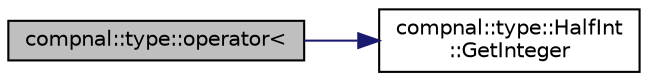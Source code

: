 digraph "compnal::type::operator&lt;"
{
 // INTERACTIVE_SVG=YES
 // LATEX_PDF_SIZE
  edge [fontname="Helvetica",fontsize="10",labelfontname="Helvetica",labelfontsize="10"];
  node [fontname="Helvetica",fontsize="10",shape=record];
  rankdir="LR";
  Node1 [label="compnal::type::operator\<",height=0.2,width=0.4,color="black", fillcolor="grey75", style="filled", fontcolor="black",tooltip="Operator overloading: comparison operator (less than)."];
  Node1 -> Node2 [color="midnightblue",fontsize="10",style="solid",fontname="Helvetica"];
  Node2 [label="compnal::type::HalfInt\l::GetInteger",height=0.2,width=0.4,color="black", fillcolor="white", style="filled",URL="$de/dcb/classcompnal_1_1type_1_1_half_int.html#a162dc898dcc953635192679cf3b6d020",tooltip="Get integer (two times the actual value)."];
}
